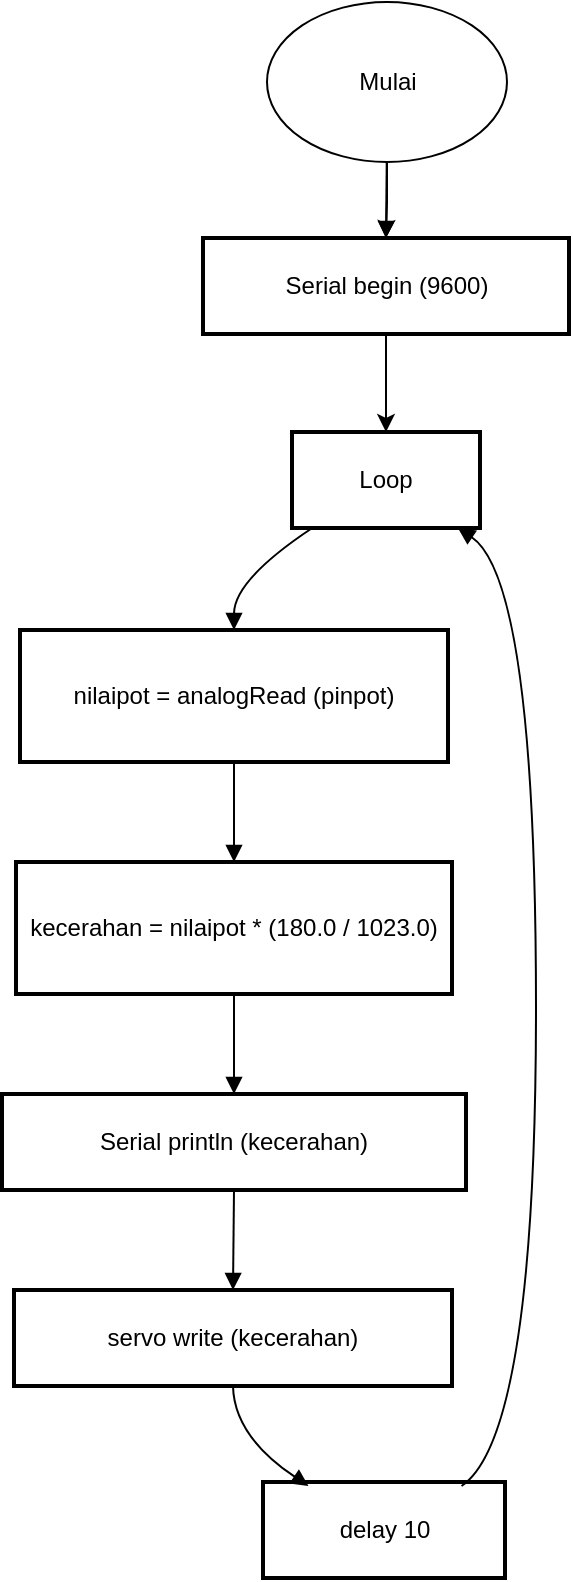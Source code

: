 <mxfile version="24.7.17">
  <diagram name="Page-1" id="NjNNmsYYpGncoMuI13G8">
    <mxGraphModel dx="2333" dy="1238" grid="1" gridSize="10" guides="1" tooltips="1" connect="1" arrows="1" fold="1" page="1" pageScale="1" pageWidth="850" pageHeight="1100" math="0" shadow="0">
      <root>
        <mxCell id="0" />
        <mxCell id="1" parent="0" />
        <mxCell id="7mbtJFJ6Hr_7EZ4IYbY5-39" style="edgeStyle=orthogonalEdgeStyle;rounded=0;orthogonalLoop=1;jettySize=auto;html=1;" edge="1" parent="1" source="7mbtJFJ6Hr_7EZ4IYbY5-18" target="7mbtJFJ6Hr_7EZ4IYbY5-20">
          <mxGeometry relative="1" as="geometry" />
        </mxCell>
        <mxCell id="7mbtJFJ6Hr_7EZ4IYbY5-18" value="Serial begin (9600)" style="whiteSpace=wrap;strokeWidth=2;" vertex="1" parent="1">
          <mxGeometry x="383.5" y="248" width="183" height="48" as="geometry" />
        </mxCell>
        <mxCell id="7mbtJFJ6Hr_7EZ4IYbY5-20" value="Loop" style="whiteSpace=wrap;strokeWidth=2;" vertex="1" parent="1">
          <mxGeometry x="428" y="345" width="94" height="48" as="geometry" />
        </mxCell>
        <mxCell id="7mbtJFJ6Hr_7EZ4IYbY5-21" value="nilaipot = analogRead (pinpot)" style="whiteSpace=wrap;strokeWidth=2;" vertex="1" parent="1">
          <mxGeometry x="292" y="444" width="214" height="66" as="geometry" />
        </mxCell>
        <mxCell id="7mbtJFJ6Hr_7EZ4IYbY5-22" value="kecerahan = nilaipot * (180.0 / 1023.0)" style="whiteSpace=wrap;strokeWidth=2;" vertex="1" parent="1">
          <mxGeometry x="290" y="560" width="218" height="66" as="geometry" />
        </mxCell>
        <mxCell id="7mbtJFJ6Hr_7EZ4IYbY5-23" value="Serial println (kecerahan)" style="whiteSpace=wrap;strokeWidth=2;" vertex="1" parent="1">
          <mxGeometry x="283" y="676" width="232" height="48" as="geometry" />
        </mxCell>
        <mxCell id="7mbtJFJ6Hr_7EZ4IYbY5-24" value="servo write (kecerahan)" style="whiteSpace=wrap;strokeWidth=2;" vertex="1" parent="1">
          <mxGeometry x="289" y="774" width="219" height="48" as="geometry" />
        </mxCell>
        <mxCell id="7mbtJFJ6Hr_7EZ4IYbY5-25" value="delay 10" style="whiteSpace=wrap;strokeWidth=2;" vertex="1" parent="1">
          <mxGeometry x="413.5" y="870" width="121" height="48" as="geometry" />
        </mxCell>
        <mxCell id="7mbtJFJ6Hr_7EZ4IYbY5-26" value="" style="curved=1;startArrow=none;endArrow=block;exitX=0.51;exitY=1.01;entryX=0.5;entryY=0.01;rounded=0;" edge="1" parent="1" target="7mbtJFJ6Hr_7EZ4IYbY5-18">
          <mxGeometry relative="1" as="geometry">
            <Array as="points" />
            <mxPoint x="475.48" y="198.0" as="sourcePoint" />
          </mxGeometry>
        </mxCell>
        <mxCell id="7mbtJFJ6Hr_7EZ4IYbY5-29" value="" style="curved=1;startArrow=none;endArrow=block;exitX=0.1;exitY=1.01;entryX=0.5;entryY=-0.01;rounded=0;" edge="1" parent="1" source="7mbtJFJ6Hr_7EZ4IYbY5-20" target="7mbtJFJ6Hr_7EZ4IYbY5-21">
          <mxGeometry relative="1" as="geometry">
            <Array as="points">
              <mxPoint x="399" y="419" />
            </Array>
          </mxGeometry>
        </mxCell>
        <mxCell id="7mbtJFJ6Hr_7EZ4IYbY5-30" value="" style="curved=1;startArrow=none;endArrow=block;exitX=0.5;exitY=0.99;entryX=0.5;entryY=-0.01;rounded=0;" edge="1" parent="1" source="7mbtJFJ6Hr_7EZ4IYbY5-21" target="7mbtJFJ6Hr_7EZ4IYbY5-22">
          <mxGeometry relative="1" as="geometry">
            <Array as="points" />
          </mxGeometry>
        </mxCell>
        <mxCell id="7mbtJFJ6Hr_7EZ4IYbY5-31" value="" style="curved=1;startArrow=none;endArrow=block;exitX=0.5;exitY=0.99;entryX=0.5;entryY=-0.01;rounded=0;" edge="1" parent="1" source="7mbtJFJ6Hr_7EZ4IYbY5-22" target="7mbtJFJ6Hr_7EZ4IYbY5-23">
          <mxGeometry relative="1" as="geometry">
            <Array as="points" />
          </mxGeometry>
        </mxCell>
        <mxCell id="7mbtJFJ6Hr_7EZ4IYbY5-32" value="" style="curved=1;startArrow=none;endArrow=block;exitX=0.5;exitY=1;entryX=0.5;entryY=0;rounded=0;" edge="1" parent="1" source="7mbtJFJ6Hr_7EZ4IYbY5-23" target="7mbtJFJ6Hr_7EZ4IYbY5-24">
          <mxGeometry relative="1" as="geometry">
            <Array as="points" />
          </mxGeometry>
        </mxCell>
        <mxCell id="7mbtJFJ6Hr_7EZ4IYbY5-33" value="" style="curved=1;startArrow=none;endArrow=block;exitX=0.5;exitY=1.01;entryX=0.19;entryY=0.01;rounded=0;" edge="1" parent="1" source="7mbtJFJ6Hr_7EZ4IYbY5-24">
          <mxGeometry relative="1" as="geometry">
            <Array as="points">
              <mxPoint x="399" y="847" />
            </Array>
            <mxPoint x="436.224" y="872" as="targetPoint" />
          </mxGeometry>
        </mxCell>
        <mxCell id="7mbtJFJ6Hr_7EZ4IYbY5-34" value="" style="curved=1;startArrow=none;endArrow=block;exitX=0.81;exitY=0.01;entryX=0.89;entryY=1.01;rounded=0;" edge="1" parent="1" target="7mbtJFJ6Hr_7EZ4IYbY5-20">
          <mxGeometry relative="1" as="geometry">
            <Array as="points">
              <mxPoint x="550" y="847" />
              <mxPoint x="550" y="419" />
            </Array>
            <mxPoint x="512.776" y="872" as="sourcePoint" />
          </mxGeometry>
        </mxCell>
        <mxCell id="7mbtJFJ6Hr_7EZ4IYbY5-38" value="" style="edgeStyle=orthogonalEdgeStyle;rounded=0;orthogonalLoop=1;jettySize=auto;html=1;" edge="1" parent="1" source="7mbtJFJ6Hr_7EZ4IYbY5-37" target="7mbtJFJ6Hr_7EZ4IYbY5-18">
          <mxGeometry relative="1" as="geometry" />
        </mxCell>
        <mxCell id="7mbtJFJ6Hr_7EZ4IYbY5-37" value="Mulai" style="ellipse;whiteSpace=wrap;html=1;" vertex="1" parent="1">
          <mxGeometry x="415.5" y="130" width="120" height="80" as="geometry" />
        </mxCell>
      </root>
    </mxGraphModel>
  </diagram>
</mxfile>
